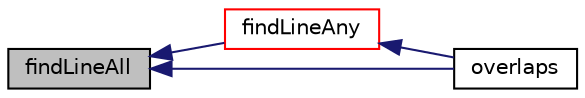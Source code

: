 digraph "findLineAll"
{
  bgcolor="transparent";
  edge [fontname="Helvetica",fontsize="10",labelfontname="Helvetica",labelfontsize="10"];
  node [fontname="Helvetica",fontsize="10",shape=record];
  rankdir="LR";
  Node1 [label="findLineAll",height=0.2,width=0.4,color="black", fillcolor="grey75", style="filled", fontcolor="black"];
  Node1 -> Node2 [dir="back",color="midnightblue",fontsize="10",style="solid",fontname="Helvetica"];
  Node2 [label="findLineAny",height=0.2,width=0.4,color="red",URL="$a02339.html#ac65d782c6c6dd90c8a8f260986b64cf4",tooltip="Return any intersection on segment from start to end. "];
  Node2 -> Node3 [dir="back",color="midnightblue",fontsize="10",style="solid",fontname="Helvetica"];
  Node3 [label="overlaps",height=0.2,width=0.4,color="black",URL="$a02339.html#a98f33194ef7b842face2371d152b5405",tooltip="Does any part of the surface overlap the supplied bound box? "];
  Node1 -> Node3 [dir="back",color="midnightblue",fontsize="10",style="solid",fontname="Helvetica"];
}
